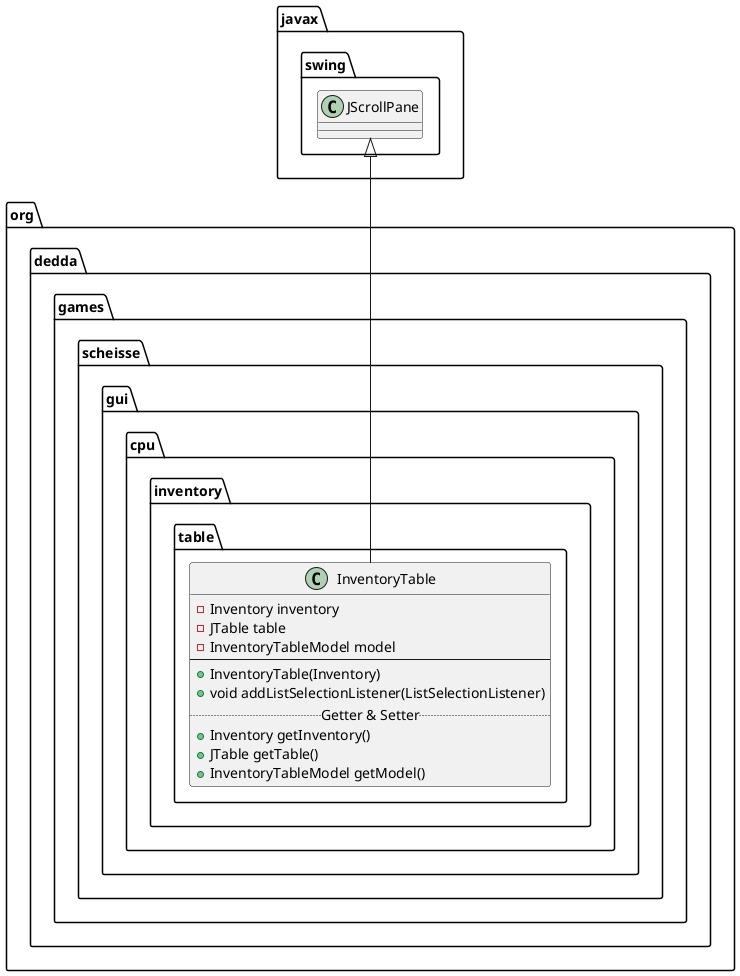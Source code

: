@startuml
class javax.swing.JScrollPane

class org.dedda.games.scheisse.gui.cpu.inventory.table.InventoryTable{
    - Inventory inventory
    - JTable table
    - InventoryTableModel model
    --
    + InventoryTable(Inventory)
    + void addListSelectionListener(ListSelectionListener)
    .. Getter & Setter ..
    + Inventory getInventory()
    + JTable getTable()
    + InventoryTableModel getModel()
}

javax.swing.JScrollPane <|-- org.dedda.games.scheisse.gui.cpu.inventory.table.InventoryTable
@enduml